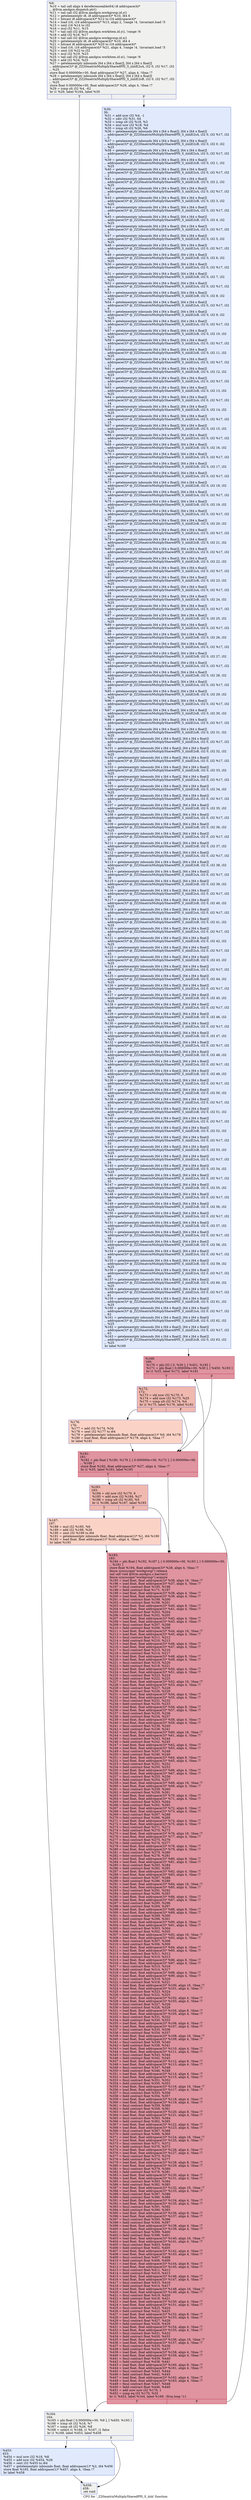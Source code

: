 digraph "CFG for '_Z20matrixMultiplySharedPfS_S_iiiiii' function" {
	label="CFG for '_Z20matrixMultiplySharedPfS_S_iiiiii' function";

	Node0x54e5a40 [shape=record,color="#3d50c3ff", style=filled, fillcolor="#dedcdb70",label="{%9:\l  %10 = tail call align 4 dereferenceable(64) i8 addrspace(4)*\l... @llvm.amdgcn.dispatch.ptr()\l  %11 = tail call i32 @llvm.amdgcn.workgroup.id.y()\l  %12 = getelementptr i8, i8 addrspace(4)* %10, i64 6\l  %13 = bitcast i8 addrspace(4)* %12 to i16 addrspace(4)*\l  %14 = load i16, i16 addrspace(4)* %13, align 2, !range !4, !invariant.load !5\l  %15 = zext i16 %14 to i32\l  %16 = mul i32 %11, %15\l  %17 = tail call i32 @llvm.amdgcn.workitem.id.y(), !range !6\l  %18 = add i32 %16, %17\l  %19 = tail call i32 @llvm.amdgcn.workgroup.id.x()\l  %20 = getelementptr i8, i8 addrspace(4)* %10, i64 4\l  %21 = bitcast i8 addrspace(4)* %20 to i16 addrspace(4)*\l  %22 = load i16, i16 addrspace(4)* %21, align 4, !range !4, !invariant.load !5\l  %23 = zext i16 %22 to i32\l  %24 = mul i32 %19, %23\l  %25 = tail call i32 @llvm.amdgcn.workitem.id.x(), !range !6\l  %26 = add i32 %24, %25\l  %27 = getelementptr inbounds [64 x [64 x float]], [64 x [64 x float]]\l... addrspace(3)* @_ZZ20matrixMultiplySharedPfS_S_iiiiiiE2sA, i32 0, i32 %17, i32\l... %25\l  store float 0.000000e+00, float addrspace(3)* %27, align 4, !tbaa !7\l  %28 = getelementptr inbounds [64 x [64 x float]], [64 x [64 x float]]\l... addrspace(3)* @_ZZ20matrixMultiplySharedPfS_S_iiiiiiE2sB, i32 0, i32 %17, i32\l... %25\l  store float 0.000000e+00, float addrspace(3)* %28, align 4, !tbaa !7\l  %29 = icmp slt i32 %4, -62\l  br i1 %29, label %164, label %30\l|{<s0>T|<s1>F}}"];
	Node0x54e5a40:s0 -> Node0x54ea6c0;
	Node0x54e5a40:s1 -> Node0x54eaf60;
	Node0x54eaf60 [shape=record,color="#3d50c3ff", style=filled, fillcolor="#b9d0f970",label="{%30:\l30:                                               \l  %31 = add nsw i32 %4, -1\l  %32 = sdiv i32 %31, 64\l  %33 = icmp slt i32 %18, %3\l  %34 = mul nsw i32 %18, %4\l  %35 = icmp slt i32 %26, %6\l  %36 = getelementptr inbounds [64 x [64 x float]], [64 x [64 x float]]\l... addrspace(3)* @_ZZ20matrixMultiplySharedPfS_S_iiiiiiE2sA, i32 0, i32 %17, i32\l... 0\l  %37 = getelementptr inbounds [64 x [64 x float]], [64 x [64 x float]]\l... addrspace(3)* @_ZZ20matrixMultiplySharedPfS_S_iiiiiiE2sB, i32 0, i32 0, i32\l... %25\l  %38 = getelementptr inbounds [64 x [64 x float]], [64 x [64 x float]]\l... addrspace(3)* @_ZZ20matrixMultiplySharedPfS_S_iiiiiiE2sA, i32 0, i32 %17, i32\l... 1\l  %39 = getelementptr inbounds [64 x [64 x float]], [64 x [64 x float]]\l... addrspace(3)* @_ZZ20matrixMultiplySharedPfS_S_iiiiiiE2sB, i32 0, i32 1, i32\l... %25\l  %40 = getelementptr inbounds [64 x [64 x float]], [64 x [64 x float]]\l... addrspace(3)* @_ZZ20matrixMultiplySharedPfS_S_iiiiiiE2sA, i32 0, i32 %17, i32\l... 2\l  %41 = getelementptr inbounds [64 x [64 x float]], [64 x [64 x float]]\l... addrspace(3)* @_ZZ20matrixMultiplySharedPfS_S_iiiiiiE2sB, i32 0, i32 2, i32\l... %25\l  %42 = getelementptr inbounds [64 x [64 x float]], [64 x [64 x float]]\l... addrspace(3)* @_ZZ20matrixMultiplySharedPfS_S_iiiiiiE2sA, i32 0, i32 %17, i32\l... 3\l  %43 = getelementptr inbounds [64 x [64 x float]], [64 x [64 x float]]\l... addrspace(3)* @_ZZ20matrixMultiplySharedPfS_S_iiiiiiE2sB, i32 0, i32 3, i32\l... %25\l  %44 = getelementptr inbounds [64 x [64 x float]], [64 x [64 x float]]\l... addrspace(3)* @_ZZ20matrixMultiplySharedPfS_S_iiiiiiE2sA, i32 0, i32 %17, i32\l... 4\l  %45 = getelementptr inbounds [64 x [64 x float]], [64 x [64 x float]]\l... addrspace(3)* @_ZZ20matrixMultiplySharedPfS_S_iiiiiiE2sB, i32 0, i32 4, i32\l... %25\l  %46 = getelementptr inbounds [64 x [64 x float]], [64 x [64 x float]]\l... addrspace(3)* @_ZZ20matrixMultiplySharedPfS_S_iiiiiiE2sA, i32 0, i32 %17, i32\l... 5\l  %47 = getelementptr inbounds [64 x [64 x float]], [64 x [64 x float]]\l... addrspace(3)* @_ZZ20matrixMultiplySharedPfS_S_iiiiiiE2sB, i32 0, i32 5, i32\l... %25\l  %48 = getelementptr inbounds [64 x [64 x float]], [64 x [64 x float]]\l... addrspace(3)* @_ZZ20matrixMultiplySharedPfS_S_iiiiiiE2sA, i32 0, i32 %17, i32\l... 6\l  %49 = getelementptr inbounds [64 x [64 x float]], [64 x [64 x float]]\l... addrspace(3)* @_ZZ20matrixMultiplySharedPfS_S_iiiiiiE2sB, i32 0, i32 6, i32\l... %25\l  %50 = getelementptr inbounds [64 x [64 x float]], [64 x [64 x float]]\l... addrspace(3)* @_ZZ20matrixMultiplySharedPfS_S_iiiiiiE2sA, i32 0, i32 %17, i32\l... 7\l  %51 = getelementptr inbounds [64 x [64 x float]], [64 x [64 x float]]\l... addrspace(3)* @_ZZ20matrixMultiplySharedPfS_S_iiiiiiE2sB, i32 0, i32 7, i32\l... %25\l  %52 = getelementptr inbounds [64 x [64 x float]], [64 x [64 x float]]\l... addrspace(3)* @_ZZ20matrixMultiplySharedPfS_S_iiiiiiE2sA, i32 0, i32 %17, i32\l... 8\l  %53 = getelementptr inbounds [64 x [64 x float]], [64 x [64 x float]]\l... addrspace(3)* @_ZZ20matrixMultiplySharedPfS_S_iiiiiiE2sB, i32 0, i32 8, i32\l... %25\l  %54 = getelementptr inbounds [64 x [64 x float]], [64 x [64 x float]]\l... addrspace(3)* @_ZZ20matrixMultiplySharedPfS_S_iiiiiiE2sA, i32 0, i32 %17, i32\l... 9\l  %55 = getelementptr inbounds [64 x [64 x float]], [64 x [64 x float]]\l... addrspace(3)* @_ZZ20matrixMultiplySharedPfS_S_iiiiiiE2sB, i32 0, i32 9, i32\l... %25\l  %56 = getelementptr inbounds [64 x [64 x float]], [64 x [64 x float]]\l... addrspace(3)* @_ZZ20matrixMultiplySharedPfS_S_iiiiiiE2sA, i32 0, i32 %17, i32\l... 10\l  %57 = getelementptr inbounds [64 x [64 x float]], [64 x [64 x float]]\l... addrspace(3)* @_ZZ20matrixMultiplySharedPfS_S_iiiiiiE2sB, i32 0, i32 10, i32\l... %25\l  %58 = getelementptr inbounds [64 x [64 x float]], [64 x [64 x float]]\l... addrspace(3)* @_ZZ20matrixMultiplySharedPfS_S_iiiiiiE2sA, i32 0, i32 %17, i32\l... 11\l  %59 = getelementptr inbounds [64 x [64 x float]], [64 x [64 x float]]\l... addrspace(3)* @_ZZ20matrixMultiplySharedPfS_S_iiiiiiE2sB, i32 0, i32 11, i32\l... %25\l  %60 = getelementptr inbounds [64 x [64 x float]], [64 x [64 x float]]\l... addrspace(3)* @_ZZ20matrixMultiplySharedPfS_S_iiiiiiE2sA, i32 0, i32 %17, i32\l... 12\l  %61 = getelementptr inbounds [64 x [64 x float]], [64 x [64 x float]]\l... addrspace(3)* @_ZZ20matrixMultiplySharedPfS_S_iiiiiiE2sB, i32 0, i32 12, i32\l... %25\l  %62 = getelementptr inbounds [64 x [64 x float]], [64 x [64 x float]]\l... addrspace(3)* @_ZZ20matrixMultiplySharedPfS_S_iiiiiiE2sA, i32 0, i32 %17, i32\l... 13\l  %63 = getelementptr inbounds [64 x [64 x float]], [64 x [64 x float]]\l... addrspace(3)* @_ZZ20matrixMultiplySharedPfS_S_iiiiiiE2sB, i32 0, i32 13, i32\l... %25\l  %64 = getelementptr inbounds [64 x [64 x float]], [64 x [64 x float]]\l... addrspace(3)* @_ZZ20matrixMultiplySharedPfS_S_iiiiiiE2sA, i32 0, i32 %17, i32\l... 14\l  %65 = getelementptr inbounds [64 x [64 x float]], [64 x [64 x float]]\l... addrspace(3)* @_ZZ20matrixMultiplySharedPfS_S_iiiiiiE2sB, i32 0, i32 14, i32\l... %25\l  %66 = getelementptr inbounds [64 x [64 x float]], [64 x [64 x float]]\l... addrspace(3)* @_ZZ20matrixMultiplySharedPfS_S_iiiiiiE2sA, i32 0, i32 %17, i32\l... 15\l  %67 = getelementptr inbounds [64 x [64 x float]], [64 x [64 x float]]\l... addrspace(3)* @_ZZ20matrixMultiplySharedPfS_S_iiiiiiE2sB, i32 0, i32 15, i32\l... %25\l  %68 = getelementptr inbounds [64 x [64 x float]], [64 x [64 x float]]\l... addrspace(3)* @_ZZ20matrixMultiplySharedPfS_S_iiiiiiE2sA, i32 0, i32 %17, i32\l... 16\l  %69 = getelementptr inbounds [64 x [64 x float]], [64 x [64 x float]]\l... addrspace(3)* @_ZZ20matrixMultiplySharedPfS_S_iiiiiiE2sB, i32 0, i32 16, i32\l... %25\l  %70 = getelementptr inbounds [64 x [64 x float]], [64 x [64 x float]]\l... addrspace(3)* @_ZZ20matrixMultiplySharedPfS_S_iiiiiiE2sA, i32 0, i32 %17, i32\l... 17\l  %71 = getelementptr inbounds [64 x [64 x float]], [64 x [64 x float]]\l... addrspace(3)* @_ZZ20matrixMultiplySharedPfS_S_iiiiiiE2sB, i32 0, i32 17, i32\l... %25\l  %72 = getelementptr inbounds [64 x [64 x float]], [64 x [64 x float]]\l... addrspace(3)* @_ZZ20matrixMultiplySharedPfS_S_iiiiiiE2sA, i32 0, i32 %17, i32\l... 18\l  %73 = getelementptr inbounds [64 x [64 x float]], [64 x [64 x float]]\l... addrspace(3)* @_ZZ20matrixMultiplySharedPfS_S_iiiiiiE2sB, i32 0, i32 18, i32\l... %25\l  %74 = getelementptr inbounds [64 x [64 x float]], [64 x [64 x float]]\l... addrspace(3)* @_ZZ20matrixMultiplySharedPfS_S_iiiiiiE2sA, i32 0, i32 %17, i32\l... 19\l  %75 = getelementptr inbounds [64 x [64 x float]], [64 x [64 x float]]\l... addrspace(3)* @_ZZ20matrixMultiplySharedPfS_S_iiiiiiE2sB, i32 0, i32 19, i32\l... %25\l  %76 = getelementptr inbounds [64 x [64 x float]], [64 x [64 x float]]\l... addrspace(3)* @_ZZ20matrixMultiplySharedPfS_S_iiiiiiE2sA, i32 0, i32 %17, i32\l... 20\l  %77 = getelementptr inbounds [64 x [64 x float]], [64 x [64 x float]]\l... addrspace(3)* @_ZZ20matrixMultiplySharedPfS_S_iiiiiiE2sB, i32 0, i32 20, i32\l... %25\l  %78 = getelementptr inbounds [64 x [64 x float]], [64 x [64 x float]]\l... addrspace(3)* @_ZZ20matrixMultiplySharedPfS_S_iiiiiiE2sA, i32 0, i32 %17, i32\l... 21\l  %79 = getelementptr inbounds [64 x [64 x float]], [64 x [64 x float]]\l... addrspace(3)* @_ZZ20matrixMultiplySharedPfS_S_iiiiiiE2sB, i32 0, i32 21, i32\l... %25\l  %80 = getelementptr inbounds [64 x [64 x float]], [64 x [64 x float]]\l... addrspace(3)* @_ZZ20matrixMultiplySharedPfS_S_iiiiiiE2sA, i32 0, i32 %17, i32\l... 22\l  %81 = getelementptr inbounds [64 x [64 x float]], [64 x [64 x float]]\l... addrspace(3)* @_ZZ20matrixMultiplySharedPfS_S_iiiiiiE2sB, i32 0, i32 22, i32\l... %25\l  %82 = getelementptr inbounds [64 x [64 x float]], [64 x [64 x float]]\l... addrspace(3)* @_ZZ20matrixMultiplySharedPfS_S_iiiiiiE2sA, i32 0, i32 %17, i32\l... 23\l  %83 = getelementptr inbounds [64 x [64 x float]], [64 x [64 x float]]\l... addrspace(3)* @_ZZ20matrixMultiplySharedPfS_S_iiiiiiE2sB, i32 0, i32 23, i32\l... %25\l  %84 = getelementptr inbounds [64 x [64 x float]], [64 x [64 x float]]\l... addrspace(3)* @_ZZ20matrixMultiplySharedPfS_S_iiiiiiE2sA, i32 0, i32 %17, i32\l... 24\l  %85 = getelementptr inbounds [64 x [64 x float]], [64 x [64 x float]]\l... addrspace(3)* @_ZZ20matrixMultiplySharedPfS_S_iiiiiiE2sB, i32 0, i32 24, i32\l... %25\l  %86 = getelementptr inbounds [64 x [64 x float]], [64 x [64 x float]]\l... addrspace(3)* @_ZZ20matrixMultiplySharedPfS_S_iiiiiiE2sA, i32 0, i32 %17, i32\l... 25\l  %87 = getelementptr inbounds [64 x [64 x float]], [64 x [64 x float]]\l... addrspace(3)* @_ZZ20matrixMultiplySharedPfS_S_iiiiiiE2sB, i32 0, i32 25, i32\l... %25\l  %88 = getelementptr inbounds [64 x [64 x float]], [64 x [64 x float]]\l... addrspace(3)* @_ZZ20matrixMultiplySharedPfS_S_iiiiiiE2sA, i32 0, i32 %17, i32\l... 26\l  %89 = getelementptr inbounds [64 x [64 x float]], [64 x [64 x float]]\l... addrspace(3)* @_ZZ20matrixMultiplySharedPfS_S_iiiiiiE2sB, i32 0, i32 26, i32\l... %25\l  %90 = getelementptr inbounds [64 x [64 x float]], [64 x [64 x float]]\l... addrspace(3)* @_ZZ20matrixMultiplySharedPfS_S_iiiiiiE2sA, i32 0, i32 %17, i32\l... 27\l  %91 = getelementptr inbounds [64 x [64 x float]], [64 x [64 x float]]\l... addrspace(3)* @_ZZ20matrixMultiplySharedPfS_S_iiiiiiE2sB, i32 0, i32 27, i32\l... %25\l  %92 = getelementptr inbounds [64 x [64 x float]], [64 x [64 x float]]\l... addrspace(3)* @_ZZ20matrixMultiplySharedPfS_S_iiiiiiE2sA, i32 0, i32 %17, i32\l... 28\l  %93 = getelementptr inbounds [64 x [64 x float]], [64 x [64 x float]]\l... addrspace(3)* @_ZZ20matrixMultiplySharedPfS_S_iiiiiiE2sB, i32 0, i32 28, i32\l... %25\l  %94 = getelementptr inbounds [64 x [64 x float]], [64 x [64 x float]]\l... addrspace(3)* @_ZZ20matrixMultiplySharedPfS_S_iiiiiiE2sA, i32 0, i32 %17, i32\l... 29\l  %95 = getelementptr inbounds [64 x [64 x float]], [64 x [64 x float]]\l... addrspace(3)* @_ZZ20matrixMultiplySharedPfS_S_iiiiiiE2sB, i32 0, i32 29, i32\l... %25\l  %96 = getelementptr inbounds [64 x [64 x float]], [64 x [64 x float]]\l... addrspace(3)* @_ZZ20matrixMultiplySharedPfS_S_iiiiiiE2sA, i32 0, i32 %17, i32\l... 30\l  %97 = getelementptr inbounds [64 x [64 x float]], [64 x [64 x float]]\l... addrspace(3)* @_ZZ20matrixMultiplySharedPfS_S_iiiiiiE2sB, i32 0, i32 30, i32\l... %25\l  %98 = getelementptr inbounds [64 x [64 x float]], [64 x [64 x float]]\l... addrspace(3)* @_ZZ20matrixMultiplySharedPfS_S_iiiiiiE2sA, i32 0, i32 %17, i32\l... 31\l  %99 = getelementptr inbounds [64 x [64 x float]], [64 x [64 x float]]\l... addrspace(3)* @_ZZ20matrixMultiplySharedPfS_S_iiiiiiE2sB, i32 0, i32 31, i32\l... %25\l  %100 = getelementptr inbounds [64 x [64 x float]], [64 x [64 x float]]\l... addrspace(3)* @_ZZ20matrixMultiplySharedPfS_S_iiiiiiE2sA, i32 0, i32 %17, i32\l... 32\l  %101 = getelementptr inbounds [64 x [64 x float]], [64 x [64 x float]]\l... addrspace(3)* @_ZZ20matrixMultiplySharedPfS_S_iiiiiiE2sB, i32 0, i32 32, i32\l... %25\l  %102 = getelementptr inbounds [64 x [64 x float]], [64 x [64 x float]]\l... addrspace(3)* @_ZZ20matrixMultiplySharedPfS_S_iiiiiiE2sA, i32 0, i32 %17, i32\l... 33\l  %103 = getelementptr inbounds [64 x [64 x float]], [64 x [64 x float]]\l... addrspace(3)* @_ZZ20matrixMultiplySharedPfS_S_iiiiiiE2sB, i32 0, i32 33, i32\l... %25\l  %104 = getelementptr inbounds [64 x [64 x float]], [64 x [64 x float]]\l... addrspace(3)* @_ZZ20matrixMultiplySharedPfS_S_iiiiiiE2sA, i32 0, i32 %17, i32\l... 34\l  %105 = getelementptr inbounds [64 x [64 x float]], [64 x [64 x float]]\l... addrspace(3)* @_ZZ20matrixMultiplySharedPfS_S_iiiiiiE2sB, i32 0, i32 34, i32\l... %25\l  %106 = getelementptr inbounds [64 x [64 x float]], [64 x [64 x float]]\l... addrspace(3)* @_ZZ20matrixMultiplySharedPfS_S_iiiiiiE2sA, i32 0, i32 %17, i32\l... 35\l  %107 = getelementptr inbounds [64 x [64 x float]], [64 x [64 x float]]\l... addrspace(3)* @_ZZ20matrixMultiplySharedPfS_S_iiiiiiE2sB, i32 0, i32 35, i32\l... %25\l  %108 = getelementptr inbounds [64 x [64 x float]], [64 x [64 x float]]\l... addrspace(3)* @_ZZ20matrixMultiplySharedPfS_S_iiiiiiE2sA, i32 0, i32 %17, i32\l... 36\l  %109 = getelementptr inbounds [64 x [64 x float]], [64 x [64 x float]]\l... addrspace(3)* @_ZZ20matrixMultiplySharedPfS_S_iiiiiiE2sB, i32 0, i32 36, i32\l... %25\l  %110 = getelementptr inbounds [64 x [64 x float]], [64 x [64 x float]]\l... addrspace(3)* @_ZZ20matrixMultiplySharedPfS_S_iiiiiiE2sA, i32 0, i32 %17, i32\l... 37\l  %111 = getelementptr inbounds [64 x [64 x float]], [64 x [64 x float]]\l... addrspace(3)* @_ZZ20matrixMultiplySharedPfS_S_iiiiiiE2sB, i32 0, i32 37, i32\l... %25\l  %112 = getelementptr inbounds [64 x [64 x float]], [64 x [64 x float]]\l... addrspace(3)* @_ZZ20matrixMultiplySharedPfS_S_iiiiiiE2sA, i32 0, i32 %17, i32\l... 38\l  %113 = getelementptr inbounds [64 x [64 x float]], [64 x [64 x float]]\l... addrspace(3)* @_ZZ20matrixMultiplySharedPfS_S_iiiiiiE2sB, i32 0, i32 38, i32\l... %25\l  %114 = getelementptr inbounds [64 x [64 x float]], [64 x [64 x float]]\l... addrspace(3)* @_ZZ20matrixMultiplySharedPfS_S_iiiiiiE2sA, i32 0, i32 %17, i32\l... 39\l  %115 = getelementptr inbounds [64 x [64 x float]], [64 x [64 x float]]\l... addrspace(3)* @_ZZ20matrixMultiplySharedPfS_S_iiiiiiE2sB, i32 0, i32 39, i32\l... %25\l  %116 = getelementptr inbounds [64 x [64 x float]], [64 x [64 x float]]\l... addrspace(3)* @_ZZ20matrixMultiplySharedPfS_S_iiiiiiE2sA, i32 0, i32 %17, i32\l... 40\l  %117 = getelementptr inbounds [64 x [64 x float]], [64 x [64 x float]]\l... addrspace(3)* @_ZZ20matrixMultiplySharedPfS_S_iiiiiiE2sB, i32 0, i32 40, i32\l... %25\l  %118 = getelementptr inbounds [64 x [64 x float]], [64 x [64 x float]]\l... addrspace(3)* @_ZZ20matrixMultiplySharedPfS_S_iiiiiiE2sA, i32 0, i32 %17, i32\l... 41\l  %119 = getelementptr inbounds [64 x [64 x float]], [64 x [64 x float]]\l... addrspace(3)* @_ZZ20matrixMultiplySharedPfS_S_iiiiiiE2sB, i32 0, i32 41, i32\l... %25\l  %120 = getelementptr inbounds [64 x [64 x float]], [64 x [64 x float]]\l... addrspace(3)* @_ZZ20matrixMultiplySharedPfS_S_iiiiiiE2sA, i32 0, i32 %17, i32\l... 42\l  %121 = getelementptr inbounds [64 x [64 x float]], [64 x [64 x float]]\l... addrspace(3)* @_ZZ20matrixMultiplySharedPfS_S_iiiiiiE2sB, i32 0, i32 42, i32\l... %25\l  %122 = getelementptr inbounds [64 x [64 x float]], [64 x [64 x float]]\l... addrspace(3)* @_ZZ20matrixMultiplySharedPfS_S_iiiiiiE2sA, i32 0, i32 %17, i32\l... 43\l  %123 = getelementptr inbounds [64 x [64 x float]], [64 x [64 x float]]\l... addrspace(3)* @_ZZ20matrixMultiplySharedPfS_S_iiiiiiE2sB, i32 0, i32 43, i32\l... %25\l  %124 = getelementptr inbounds [64 x [64 x float]], [64 x [64 x float]]\l... addrspace(3)* @_ZZ20matrixMultiplySharedPfS_S_iiiiiiE2sA, i32 0, i32 %17, i32\l... 44\l  %125 = getelementptr inbounds [64 x [64 x float]], [64 x [64 x float]]\l... addrspace(3)* @_ZZ20matrixMultiplySharedPfS_S_iiiiiiE2sB, i32 0, i32 44, i32\l... %25\l  %126 = getelementptr inbounds [64 x [64 x float]], [64 x [64 x float]]\l... addrspace(3)* @_ZZ20matrixMultiplySharedPfS_S_iiiiiiE2sA, i32 0, i32 %17, i32\l... 45\l  %127 = getelementptr inbounds [64 x [64 x float]], [64 x [64 x float]]\l... addrspace(3)* @_ZZ20matrixMultiplySharedPfS_S_iiiiiiE2sB, i32 0, i32 45, i32\l... %25\l  %128 = getelementptr inbounds [64 x [64 x float]], [64 x [64 x float]]\l... addrspace(3)* @_ZZ20matrixMultiplySharedPfS_S_iiiiiiE2sA, i32 0, i32 %17, i32\l... 46\l  %129 = getelementptr inbounds [64 x [64 x float]], [64 x [64 x float]]\l... addrspace(3)* @_ZZ20matrixMultiplySharedPfS_S_iiiiiiE2sB, i32 0, i32 46, i32\l... %25\l  %130 = getelementptr inbounds [64 x [64 x float]], [64 x [64 x float]]\l... addrspace(3)* @_ZZ20matrixMultiplySharedPfS_S_iiiiiiE2sA, i32 0, i32 %17, i32\l... 47\l  %131 = getelementptr inbounds [64 x [64 x float]], [64 x [64 x float]]\l... addrspace(3)* @_ZZ20matrixMultiplySharedPfS_S_iiiiiiE2sB, i32 0, i32 47, i32\l... %25\l  %132 = getelementptr inbounds [64 x [64 x float]], [64 x [64 x float]]\l... addrspace(3)* @_ZZ20matrixMultiplySharedPfS_S_iiiiiiE2sA, i32 0, i32 %17, i32\l... 48\l  %133 = getelementptr inbounds [64 x [64 x float]], [64 x [64 x float]]\l... addrspace(3)* @_ZZ20matrixMultiplySharedPfS_S_iiiiiiE2sB, i32 0, i32 48, i32\l... %25\l  %134 = getelementptr inbounds [64 x [64 x float]], [64 x [64 x float]]\l... addrspace(3)* @_ZZ20matrixMultiplySharedPfS_S_iiiiiiE2sA, i32 0, i32 %17, i32\l... 49\l  %135 = getelementptr inbounds [64 x [64 x float]], [64 x [64 x float]]\l... addrspace(3)* @_ZZ20matrixMultiplySharedPfS_S_iiiiiiE2sB, i32 0, i32 49, i32\l... %25\l  %136 = getelementptr inbounds [64 x [64 x float]], [64 x [64 x float]]\l... addrspace(3)* @_ZZ20matrixMultiplySharedPfS_S_iiiiiiE2sA, i32 0, i32 %17, i32\l... 50\l  %137 = getelementptr inbounds [64 x [64 x float]], [64 x [64 x float]]\l... addrspace(3)* @_ZZ20matrixMultiplySharedPfS_S_iiiiiiE2sB, i32 0, i32 50, i32\l... %25\l  %138 = getelementptr inbounds [64 x [64 x float]], [64 x [64 x float]]\l... addrspace(3)* @_ZZ20matrixMultiplySharedPfS_S_iiiiiiE2sA, i32 0, i32 %17, i32\l... 51\l  %139 = getelementptr inbounds [64 x [64 x float]], [64 x [64 x float]]\l... addrspace(3)* @_ZZ20matrixMultiplySharedPfS_S_iiiiiiE2sB, i32 0, i32 51, i32\l... %25\l  %140 = getelementptr inbounds [64 x [64 x float]], [64 x [64 x float]]\l... addrspace(3)* @_ZZ20matrixMultiplySharedPfS_S_iiiiiiE2sA, i32 0, i32 %17, i32\l... 52\l  %141 = getelementptr inbounds [64 x [64 x float]], [64 x [64 x float]]\l... addrspace(3)* @_ZZ20matrixMultiplySharedPfS_S_iiiiiiE2sB, i32 0, i32 52, i32\l... %25\l  %142 = getelementptr inbounds [64 x [64 x float]], [64 x [64 x float]]\l... addrspace(3)* @_ZZ20matrixMultiplySharedPfS_S_iiiiiiE2sA, i32 0, i32 %17, i32\l... 53\l  %143 = getelementptr inbounds [64 x [64 x float]], [64 x [64 x float]]\l... addrspace(3)* @_ZZ20matrixMultiplySharedPfS_S_iiiiiiE2sB, i32 0, i32 53, i32\l... %25\l  %144 = getelementptr inbounds [64 x [64 x float]], [64 x [64 x float]]\l... addrspace(3)* @_ZZ20matrixMultiplySharedPfS_S_iiiiiiE2sA, i32 0, i32 %17, i32\l... 54\l  %145 = getelementptr inbounds [64 x [64 x float]], [64 x [64 x float]]\l... addrspace(3)* @_ZZ20matrixMultiplySharedPfS_S_iiiiiiE2sB, i32 0, i32 54, i32\l... %25\l  %146 = getelementptr inbounds [64 x [64 x float]], [64 x [64 x float]]\l... addrspace(3)* @_ZZ20matrixMultiplySharedPfS_S_iiiiiiE2sA, i32 0, i32 %17, i32\l... 55\l  %147 = getelementptr inbounds [64 x [64 x float]], [64 x [64 x float]]\l... addrspace(3)* @_ZZ20matrixMultiplySharedPfS_S_iiiiiiE2sB, i32 0, i32 55, i32\l... %25\l  %148 = getelementptr inbounds [64 x [64 x float]], [64 x [64 x float]]\l... addrspace(3)* @_ZZ20matrixMultiplySharedPfS_S_iiiiiiE2sA, i32 0, i32 %17, i32\l... 56\l  %149 = getelementptr inbounds [64 x [64 x float]], [64 x [64 x float]]\l... addrspace(3)* @_ZZ20matrixMultiplySharedPfS_S_iiiiiiE2sB, i32 0, i32 56, i32\l... %25\l  %150 = getelementptr inbounds [64 x [64 x float]], [64 x [64 x float]]\l... addrspace(3)* @_ZZ20matrixMultiplySharedPfS_S_iiiiiiE2sA, i32 0, i32 %17, i32\l... 57\l  %151 = getelementptr inbounds [64 x [64 x float]], [64 x [64 x float]]\l... addrspace(3)* @_ZZ20matrixMultiplySharedPfS_S_iiiiiiE2sB, i32 0, i32 57, i32\l... %25\l  %152 = getelementptr inbounds [64 x [64 x float]], [64 x [64 x float]]\l... addrspace(3)* @_ZZ20matrixMultiplySharedPfS_S_iiiiiiE2sA, i32 0, i32 %17, i32\l... 58\l  %153 = getelementptr inbounds [64 x [64 x float]], [64 x [64 x float]]\l... addrspace(3)* @_ZZ20matrixMultiplySharedPfS_S_iiiiiiE2sB, i32 0, i32 58, i32\l... %25\l  %154 = getelementptr inbounds [64 x [64 x float]], [64 x [64 x float]]\l... addrspace(3)* @_ZZ20matrixMultiplySharedPfS_S_iiiiiiE2sA, i32 0, i32 %17, i32\l... 59\l  %155 = getelementptr inbounds [64 x [64 x float]], [64 x [64 x float]]\l... addrspace(3)* @_ZZ20matrixMultiplySharedPfS_S_iiiiiiE2sB, i32 0, i32 59, i32\l... %25\l  %156 = getelementptr inbounds [64 x [64 x float]], [64 x [64 x float]]\l... addrspace(3)* @_ZZ20matrixMultiplySharedPfS_S_iiiiiiE2sA, i32 0, i32 %17, i32\l... 60\l  %157 = getelementptr inbounds [64 x [64 x float]], [64 x [64 x float]]\l... addrspace(3)* @_ZZ20matrixMultiplySharedPfS_S_iiiiiiE2sB, i32 0, i32 60, i32\l... %25\l  %158 = getelementptr inbounds [64 x [64 x float]], [64 x [64 x float]]\l... addrspace(3)* @_ZZ20matrixMultiplySharedPfS_S_iiiiiiE2sA, i32 0, i32 %17, i32\l... 61\l  %159 = getelementptr inbounds [64 x [64 x float]], [64 x [64 x float]]\l... addrspace(3)* @_ZZ20matrixMultiplySharedPfS_S_iiiiiiE2sB, i32 0, i32 61, i32\l... %25\l  %160 = getelementptr inbounds [64 x [64 x float]], [64 x [64 x float]]\l... addrspace(3)* @_ZZ20matrixMultiplySharedPfS_S_iiiiiiE2sA, i32 0, i32 %17, i32\l... 62\l  %161 = getelementptr inbounds [64 x [64 x float]], [64 x [64 x float]]\l... addrspace(3)* @_ZZ20matrixMultiplySharedPfS_S_iiiiiiE2sB, i32 0, i32 62, i32\l... %25\l  %162 = getelementptr inbounds [64 x [64 x float]], [64 x [64 x float]]\l... addrspace(3)* @_ZZ20matrixMultiplySharedPfS_S_iiiiiiE2sA, i32 0, i32 %17, i32\l... 63\l  %163 = getelementptr inbounds [64 x [64 x float]], [64 x [64 x float]]\l... addrspace(3)* @_ZZ20matrixMultiplySharedPfS_S_iiiiiiE2sB, i32 0, i32 63, i32\l... %25\l  br label %169\l}"];
	Node0x54eaf60 -> Node0x54e6610;
	Node0x54ea6c0 [shape=record,color="#3d50c3ff", style=filled, fillcolor="#dedcdb70",label="{%164:\l164:                                              \l  %165 = phi float [ 0.000000e+00, %9 ], [ %450, %193 ]\l  %166 = icmp slt i32 %18, %7\l  %167 = icmp slt i32 %26, %8\l  %168 = select i1 %166, i1 %167, i1 false\l  br i1 %168, label %453, label %458\l|{<s0>T|<s1>F}}"];
	Node0x54ea6c0:s0 -> Node0x54f4140;
	Node0x54ea6c0:s1 -> Node0x54f41d0;
	Node0x54e6610 [shape=record,color="#b70d28ff", style=filled, fillcolor="#b70d2870",label="{%169:\l169:                                              \l  %170 = phi i32 [ 0, %30 ], [ %451, %193 ]\l  %171 = phi float [ 0.000000e+00, %30 ], [ %450, %193 ]\l  br i1 %33, label %172, label %181\l|{<s0>T|<s1>F}}"];
	Node0x54e6610:s0 -> Node0x54f44a0;
	Node0x54e6610:s1 -> Node0x54f4530;
	Node0x54f44a0 [shape=record,color="#3d50c3ff", style=filled, fillcolor="#de614d70",label="{%172:\l172:                                              \l  %173 = shl nsw i32 %170, 6\l  %174 = add nuw i32 %173, %25\l  %175 = icmp ult i32 %174, %4\l  br i1 %175, label %176, label %181\l|{<s0>T|<s1>F}}"];
	Node0x54f44a0:s0 -> Node0x54f4820;
	Node0x54f44a0:s1 -> Node0x54f4530;
	Node0x54f4820 [shape=record,color="#3d50c3ff", style=filled, fillcolor="#f59c7d70",label="{%176:\l176:                                              \l  %177 = add i32 %174, %34\l  %178 = zext i32 %177 to i64\l  %179 = getelementptr inbounds float, float addrspace(1)* %0, i64 %178\l  %180 = load float, float addrspace(1)* %179, align 4, !tbaa !7\l  br label %181\l}"];
	Node0x54f4820 -> Node0x54f4530;
	Node0x54f4530 [shape=record,color="#b70d28ff", style=filled, fillcolor="#b70d2870",label="{%181:\l181:                                              \l  %182 = phi float [ %180, %176 ], [ 0.000000e+00, %172 ], [ 0.000000e+00,\l... %169 ]\l  store float %182, float addrspace(3)* %27, align 4, !tbaa !7\l  br i1 %35, label %183, label %193\l|{<s0>T|<s1>F}}"];
	Node0x54f4530:s0 -> Node0x54f4d30;
	Node0x54f4530:s1 -> Node0x54f3e00;
	Node0x54f4d30 [shape=record,color="#3d50c3ff", style=filled, fillcolor="#de614d70",label="{%183:\l183:                                              \l  %184 = shl nsw i32 %170, 6\l  %185 = add nuw i32 %184, %17\l  %186 = icmp ult i32 %185, %5\l  br i1 %186, label %187, label %193\l|{<s0>T|<s1>F}}"];
	Node0x54f4d30:s0 -> Node0x54f4fe0;
	Node0x54f4d30:s1 -> Node0x54f3e00;
	Node0x54f4fe0 [shape=record,color="#3d50c3ff", style=filled, fillcolor="#f59c7d70",label="{%187:\l187:                                              \l  %188 = mul i32 %185, %6\l  %189 = add i32 %188, %26\l  %190 = zext i32 %189 to i64\l  %191 = getelementptr inbounds float, float addrspace(1)* %1, i64 %190\l  %192 = load float, float addrspace(1)* %191, align 4, !tbaa !7\l  br label %193\l}"];
	Node0x54f4fe0 -> Node0x54f3e00;
	Node0x54f3e00 [shape=record,color="#b70d28ff", style=filled, fillcolor="#b70d2870",label="{%193:\l193:                                              \l  %194 = phi float [ %192, %187 ], [ 0.000000e+00, %183 ], [ 0.000000e+00,\l... %181 ]\l  store float %194, float addrspace(3)* %28, align 4, !tbaa !7\l  fence syncscope(\"workgroup\") release\l  tail call void @llvm.amdgcn.s.barrier()\l  fence syncscope(\"workgroup\") acquire\l  %195 = load float, float addrspace(3)* %36, align 16, !tbaa !7\l  %196 = load float, float addrspace(3)* %37, align 4, !tbaa !7\l  %197 = fmul contract float %195, %196\l  %198 = fadd contract float %171, %197\l  %199 = load float, float addrspace(3)* %38, align 4, !tbaa !7\l  %200 = load float, float addrspace(3)* %39, align 4, !tbaa !7\l  %201 = fmul contract float %199, %200\l  %202 = fadd contract float %198, %201\l  %203 = load float, float addrspace(3)* %40, align 8, !tbaa !7\l  %204 = load float, float addrspace(3)* %41, align 4, !tbaa !7\l  %205 = fmul contract float %203, %204\l  %206 = fadd contract float %202, %205\l  %207 = load float, float addrspace(3)* %42, align 4, !tbaa !7\l  %208 = load float, float addrspace(3)* %43, align 4, !tbaa !7\l  %209 = fmul contract float %207, %208\l  %210 = fadd contract float %206, %209\l  %211 = load float, float addrspace(3)* %44, align 16, !tbaa !7\l  %212 = load float, float addrspace(3)* %45, align 4, !tbaa !7\l  %213 = fmul contract float %211, %212\l  %214 = fadd contract float %210, %213\l  %215 = load float, float addrspace(3)* %46, align 4, !tbaa !7\l  %216 = load float, float addrspace(3)* %47, align 4, !tbaa !7\l  %217 = fmul contract float %215, %216\l  %218 = fadd contract float %214, %217\l  %219 = load float, float addrspace(3)* %48, align 8, !tbaa !7\l  %220 = load float, float addrspace(3)* %49, align 4, !tbaa !7\l  %221 = fmul contract float %219, %220\l  %222 = fadd contract float %218, %221\l  %223 = load float, float addrspace(3)* %50, align 4, !tbaa !7\l  %224 = load float, float addrspace(3)* %51, align 4, !tbaa !7\l  %225 = fmul contract float %223, %224\l  %226 = fadd contract float %222, %225\l  %227 = load float, float addrspace(3)* %52, align 16, !tbaa !7\l  %228 = load float, float addrspace(3)* %53, align 4, !tbaa !7\l  %229 = fmul contract float %227, %228\l  %230 = fadd contract float %226, %229\l  %231 = load float, float addrspace(3)* %54, align 4, !tbaa !7\l  %232 = load float, float addrspace(3)* %55, align 4, !tbaa !7\l  %233 = fmul contract float %231, %232\l  %234 = fadd contract float %230, %233\l  %235 = load float, float addrspace(3)* %56, align 8, !tbaa !7\l  %236 = load float, float addrspace(3)* %57, align 4, !tbaa !7\l  %237 = fmul contract float %235, %236\l  %238 = fadd contract float %234, %237\l  %239 = load float, float addrspace(3)* %58, align 4, !tbaa !7\l  %240 = load float, float addrspace(3)* %59, align 4, !tbaa !7\l  %241 = fmul contract float %239, %240\l  %242 = fadd contract float %238, %241\l  %243 = load float, float addrspace(3)* %60, align 16, !tbaa !7\l  %244 = load float, float addrspace(3)* %61, align 4, !tbaa !7\l  %245 = fmul contract float %243, %244\l  %246 = fadd contract float %242, %245\l  %247 = load float, float addrspace(3)* %62, align 4, !tbaa !7\l  %248 = load float, float addrspace(3)* %63, align 4, !tbaa !7\l  %249 = fmul contract float %247, %248\l  %250 = fadd contract float %246, %249\l  %251 = load float, float addrspace(3)* %64, align 8, !tbaa !7\l  %252 = load float, float addrspace(3)* %65, align 4, !tbaa !7\l  %253 = fmul contract float %251, %252\l  %254 = fadd contract float %250, %253\l  %255 = load float, float addrspace(3)* %66, align 4, !tbaa !7\l  %256 = load float, float addrspace(3)* %67, align 4, !tbaa !7\l  %257 = fmul contract float %255, %256\l  %258 = fadd contract float %254, %257\l  %259 = load float, float addrspace(3)* %68, align 16, !tbaa !7\l  %260 = load float, float addrspace(3)* %69, align 4, !tbaa !7\l  %261 = fmul contract float %259, %260\l  %262 = fadd contract float %258, %261\l  %263 = load float, float addrspace(3)* %70, align 4, !tbaa !7\l  %264 = load float, float addrspace(3)* %71, align 4, !tbaa !7\l  %265 = fmul contract float %263, %264\l  %266 = fadd contract float %262, %265\l  %267 = load float, float addrspace(3)* %72, align 8, !tbaa !7\l  %268 = load float, float addrspace(3)* %73, align 4, !tbaa !7\l  %269 = fmul contract float %267, %268\l  %270 = fadd contract float %266, %269\l  %271 = load float, float addrspace(3)* %74, align 4, !tbaa !7\l  %272 = load float, float addrspace(3)* %75, align 4, !tbaa !7\l  %273 = fmul contract float %271, %272\l  %274 = fadd contract float %270, %273\l  %275 = load float, float addrspace(3)* %76, align 16, !tbaa !7\l  %276 = load float, float addrspace(3)* %77, align 4, !tbaa !7\l  %277 = fmul contract float %275, %276\l  %278 = fadd contract float %274, %277\l  %279 = load float, float addrspace(3)* %78, align 4, !tbaa !7\l  %280 = load float, float addrspace(3)* %79, align 4, !tbaa !7\l  %281 = fmul contract float %279, %280\l  %282 = fadd contract float %278, %281\l  %283 = load float, float addrspace(3)* %80, align 8, !tbaa !7\l  %284 = load float, float addrspace(3)* %81, align 4, !tbaa !7\l  %285 = fmul contract float %283, %284\l  %286 = fadd contract float %282, %285\l  %287 = load float, float addrspace(3)* %82, align 4, !tbaa !7\l  %288 = load float, float addrspace(3)* %83, align 4, !tbaa !7\l  %289 = fmul contract float %287, %288\l  %290 = fadd contract float %286, %289\l  %291 = load float, float addrspace(3)* %84, align 16, !tbaa !7\l  %292 = load float, float addrspace(3)* %85, align 4, !tbaa !7\l  %293 = fmul contract float %291, %292\l  %294 = fadd contract float %290, %293\l  %295 = load float, float addrspace(3)* %86, align 4, !tbaa !7\l  %296 = load float, float addrspace(3)* %87, align 4, !tbaa !7\l  %297 = fmul contract float %295, %296\l  %298 = fadd contract float %294, %297\l  %299 = load float, float addrspace(3)* %88, align 8, !tbaa !7\l  %300 = load float, float addrspace(3)* %89, align 4, !tbaa !7\l  %301 = fmul contract float %299, %300\l  %302 = fadd contract float %298, %301\l  %303 = load float, float addrspace(3)* %90, align 4, !tbaa !7\l  %304 = load float, float addrspace(3)* %91, align 4, !tbaa !7\l  %305 = fmul contract float %303, %304\l  %306 = fadd contract float %302, %305\l  %307 = load float, float addrspace(3)* %92, align 16, !tbaa !7\l  %308 = load float, float addrspace(3)* %93, align 4, !tbaa !7\l  %309 = fmul contract float %307, %308\l  %310 = fadd contract float %306, %309\l  %311 = load float, float addrspace(3)* %94, align 4, !tbaa !7\l  %312 = load float, float addrspace(3)* %95, align 4, !tbaa !7\l  %313 = fmul contract float %311, %312\l  %314 = fadd contract float %310, %313\l  %315 = load float, float addrspace(3)* %96, align 8, !tbaa !7\l  %316 = load float, float addrspace(3)* %97, align 4, !tbaa !7\l  %317 = fmul contract float %315, %316\l  %318 = fadd contract float %314, %317\l  %319 = load float, float addrspace(3)* %98, align 4, !tbaa !7\l  %320 = load float, float addrspace(3)* %99, align 4, !tbaa !7\l  %321 = fmul contract float %319, %320\l  %322 = fadd contract float %318, %321\l  %323 = load float, float addrspace(3)* %100, align 16, !tbaa !7\l  %324 = load float, float addrspace(3)* %101, align 4, !tbaa !7\l  %325 = fmul contract float %323, %324\l  %326 = fadd contract float %322, %325\l  %327 = load float, float addrspace(3)* %102, align 4, !tbaa !7\l  %328 = load float, float addrspace(3)* %103, align 4, !tbaa !7\l  %329 = fmul contract float %327, %328\l  %330 = fadd contract float %326, %329\l  %331 = load float, float addrspace(3)* %104, align 8, !tbaa !7\l  %332 = load float, float addrspace(3)* %105, align 4, !tbaa !7\l  %333 = fmul contract float %331, %332\l  %334 = fadd contract float %330, %333\l  %335 = load float, float addrspace(3)* %106, align 4, !tbaa !7\l  %336 = load float, float addrspace(3)* %107, align 4, !tbaa !7\l  %337 = fmul contract float %335, %336\l  %338 = fadd contract float %334, %337\l  %339 = load float, float addrspace(3)* %108, align 16, !tbaa !7\l  %340 = load float, float addrspace(3)* %109, align 4, !tbaa !7\l  %341 = fmul contract float %339, %340\l  %342 = fadd contract float %338, %341\l  %343 = load float, float addrspace(3)* %110, align 4, !tbaa !7\l  %344 = load float, float addrspace(3)* %111, align 4, !tbaa !7\l  %345 = fmul contract float %343, %344\l  %346 = fadd contract float %342, %345\l  %347 = load float, float addrspace(3)* %112, align 8, !tbaa !7\l  %348 = load float, float addrspace(3)* %113, align 4, !tbaa !7\l  %349 = fmul contract float %347, %348\l  %350 = fadd contract float %346, %349\l  %351 = load float, float addrspace(3)* %114, align 4, !tbaa !7\l  %352 = load float, float addrspace(3)* %115, align 4, !tbaa !7\l  %353 = fmul contract float %351, %352\l  %354 = fadd contract float %350, %353\l  %355 = load float, float addrspace(3)* %116, align 16, !tbaa !7\l  %356 = load float, float addrspace(3)* %117, align 4, !tbaa !7\l  %357 = fmul contract float %355, %356\l  %358 = fadd contract float %354, %357\l  %359 = load float, float addrspace(3)* %118, align 4, !tbaa !7\l  %360 = load float, float addrspace(3)* %119, align 4, !tbaa !7\l  %361 = fmul contract float %359, %360\l  %362 = fadd contract float %358, %361\l  %363 = load float, float addrspace(3)* %120, align 8, !tbaa !7\l  %364 = load float, float addrspace(3)* %121, align 4, !tbaa !7\l  %365 = fmul contract float %363, %364\l  %366 = fadd contract float %362, %365\l  %367 = load float, float addrspace(3)* %122, align 4, !tbaa !7\l  %368 = load float, float addrspace(3)* %123, align 4, !tbaa !7\l  %369 = fmul contract float %367, %368\l  %370 = fadd contract float %366, %369\l  %371 = load float, float addrspace(3)* %124, align 16, !tbaa !7\l  %372 = load float, float addrspace(3)* %125, align 4, !tbaa !7\l  %373 = fmul contract float %371, %372\l  %374 = fadd contract float %370, %373\l  %375 = load float, float addrspace(3)* %126, align 4, !tbaa !7\l  %376 = load float, float addrspace(3)* %127, align 4, !tbaa !7\l  %377 = fmul contract float %375, %376\l  %378 = fadd contract float %374, %377\l  %379 = load float, float addrspace(3)* %128, align 8, !tbaa !7\l  %380 = load float, float addrspace(3)* %129, align 4, !tbaa !7\l  %381 = fmul contract float %379, %380\l  %382 = fadd contract float %378, %381\l  %383 = load float, float addrspace(3)* %130, align 4, !tbaa !7\l  %384 = load float, float addrspace(3)* %131, align 4, !tbaa !7\l  %385 = fmul contract float %383, %384\l  %386 = fadd contract float %382, %385\l  %387 = load float, float addrspace(3)* %132, align 16, !tbaa !7\l  %388 = load float, float addrspace(3)* %133, align 4, !tbaa !7\l  %389 = fmul contract float %387, %388\l  %390 = fadd contract float %386, %389\l  %391 = load float, float addrspace(3)* %134, align 4, !tbaa !7\l  %392 = load float, float addrspace(3)* %135, align 4, !tbaa !7\l  %393 = fmul contract float %391, %392\l  %394 = fadd contract float %390, %393\l  %395 = load float, float addrspace(3)* %136, align 8, !tbaa !7\l  %396 = load float, float addrspace(3)* %137, align 4, !tbaa !7\l  %397 = fmul contract float %395, %396\l  %398 = fadd contract float %394, %397\l  %399 = load float, float addrspace(3)* %138, align 4, !tbaa !7\l  %400 = load float, float addrspace(3)* %139, align 4, !tbaa !7\l  %401 = fmul contract float %399, %400\l  %402 = fadd contract float %398, %401\l  %403 = load float, float addrspace(3)* %140, align 16, !tbaa !7\l  %404 = load float, float addrspace(3)* %141, align 4, !tbaa !7\l  %405 = fmul contract float %403, %404\l  %406 = fadd contract float %402, %405\l  %407 = load float, float addrspace(3)* %142, align 4, !tbaa !7\l  %408 = load float, float addrspace(3)* %143, align 4, !tbaa !7\l  %409 = fmul contract float %407, %408\l  %410 = fadd contract float %406, %409\l  %411 = load float, float addrspace(3)* %144, align 8, !tbaa !7\l  %412 = load float, float addrspace(3)* %145, align 4, !tbaa !7\l  %413 = fmul contract float %411, %412\l  %414 = fadd contract float %410, %413\l  %415 = load float, float addrspace(3)* %146, align 4, !tbaa !7\l  %416 = load float, float addrspace(3)* %147, align 4, !tbaa !7\l  %417 = fmul contract float %415, %416\l  %418 = fadd contract float %414, %417\l  %419 = load float, float addrspace(3)* %148, align 16, !tbaa !7\l  %420 = load float, float addrspace(3)* %149, align 4, !tbaa !7\l  %421 = fmul contract float %419, %420\l  %422 = fadd contract float %418, %421\l  %423 = load float, float addrspace(3)* %150, align 4, !tbaa !7\l  %424 = load float, float addrspace(3)* %151, align 4, !tbaa !7\l  %425 = fmul contract float %423, %424\l  %426 = fadd contract float %422, %425\l  %427 = load float, float addrspace(3)* %152, align 8, !tbaa !7\l  %428 = load float, float addrspace(3)* %153, align 4, !tbaa !7\l  %429 = fmul contract float %427, %428\l  %430 = fadd contract float %426, %429\l  %431 = load float, float addrspace(3)* %154, align 4, !tbaa !7\l  %432 = load float, float addrspace(3)* %155, align 4, !tbaa !7\l  %433 = fmul contract float %431, %432\l  %434 = fadd contract float %430, %433\l  %435 = load float, float addrspace(3)* %156, align 16, !tbaa !7\l  %436 = load float, float addrspace(3)* %157, align 4, !tbaa !7\l  %437 = fmul contract float %435, %436\l  %438 = fadd contract float %434, %437\l  %439 = load float, float addrspace(3)* %158, align 4, !tbaa !7\l  %440 = load float, float addrspace(3)* %159, align 4, !tbaa !7\l  %441 = fmul contract float %439, %440\l  %442 = fadd contract float %438, %441\l  %443 = load float, float addrspace(3)* %160, align 8, !tbaa !7\l  %444 = load float, float addrspace(3)* %161, align 4, !tbaa !7\l  %445 = fmul contract float %443, %444\l  %446 = fadd contract float %442, %445\l  %447 = load float, float addrspace(3)* %162, align 4, !tbaa !7\l  %448 = load float, float addrspace(3)* %163, align 4, !tbaa !7\l  %449 = fmul contract float %447, %448\l  %450 = fadd contract float %446, %449\l  %451 = add nuw nsw i32 %170, 1\l  %452 = icmp eq i32 %170, %32\l  br i1 %452, label %164, label %169, !llvm.loop !11\l|{<s0>T|<s1>F}}"];
	Node0x54f3e00:s0 -> Node0x54ea6c0;
	Node0x54f3e00:s1 -> Node0x54e6610;
	Node0x54f4140 [shape=record,color="#3d50c3ff", style=filled, fillcolor="#b9d0f970",label="{%453:\l453:                                              \l  %454 = mul nsw i32 %18, %8\l  %455 = add nsw i32 %454, %26\l  %456 = sext i32 %455 to i64\l  %457 = getelementptr inbounds float, float addrspace(1)* %2, i64 %456\l  store float %165, float addrspace(1)* %457, align 4, !tbaa !7\l  br label %458\l}"];
	Node0x54f4140 -> Node0x54f41d0;
	Node0x54f41d0 [shape=record,color="#3d50c3ff", style=filled, fillcolor="#dedcdb70",label="{%458:\l458:                                              \l  ret void\l}"];
}
